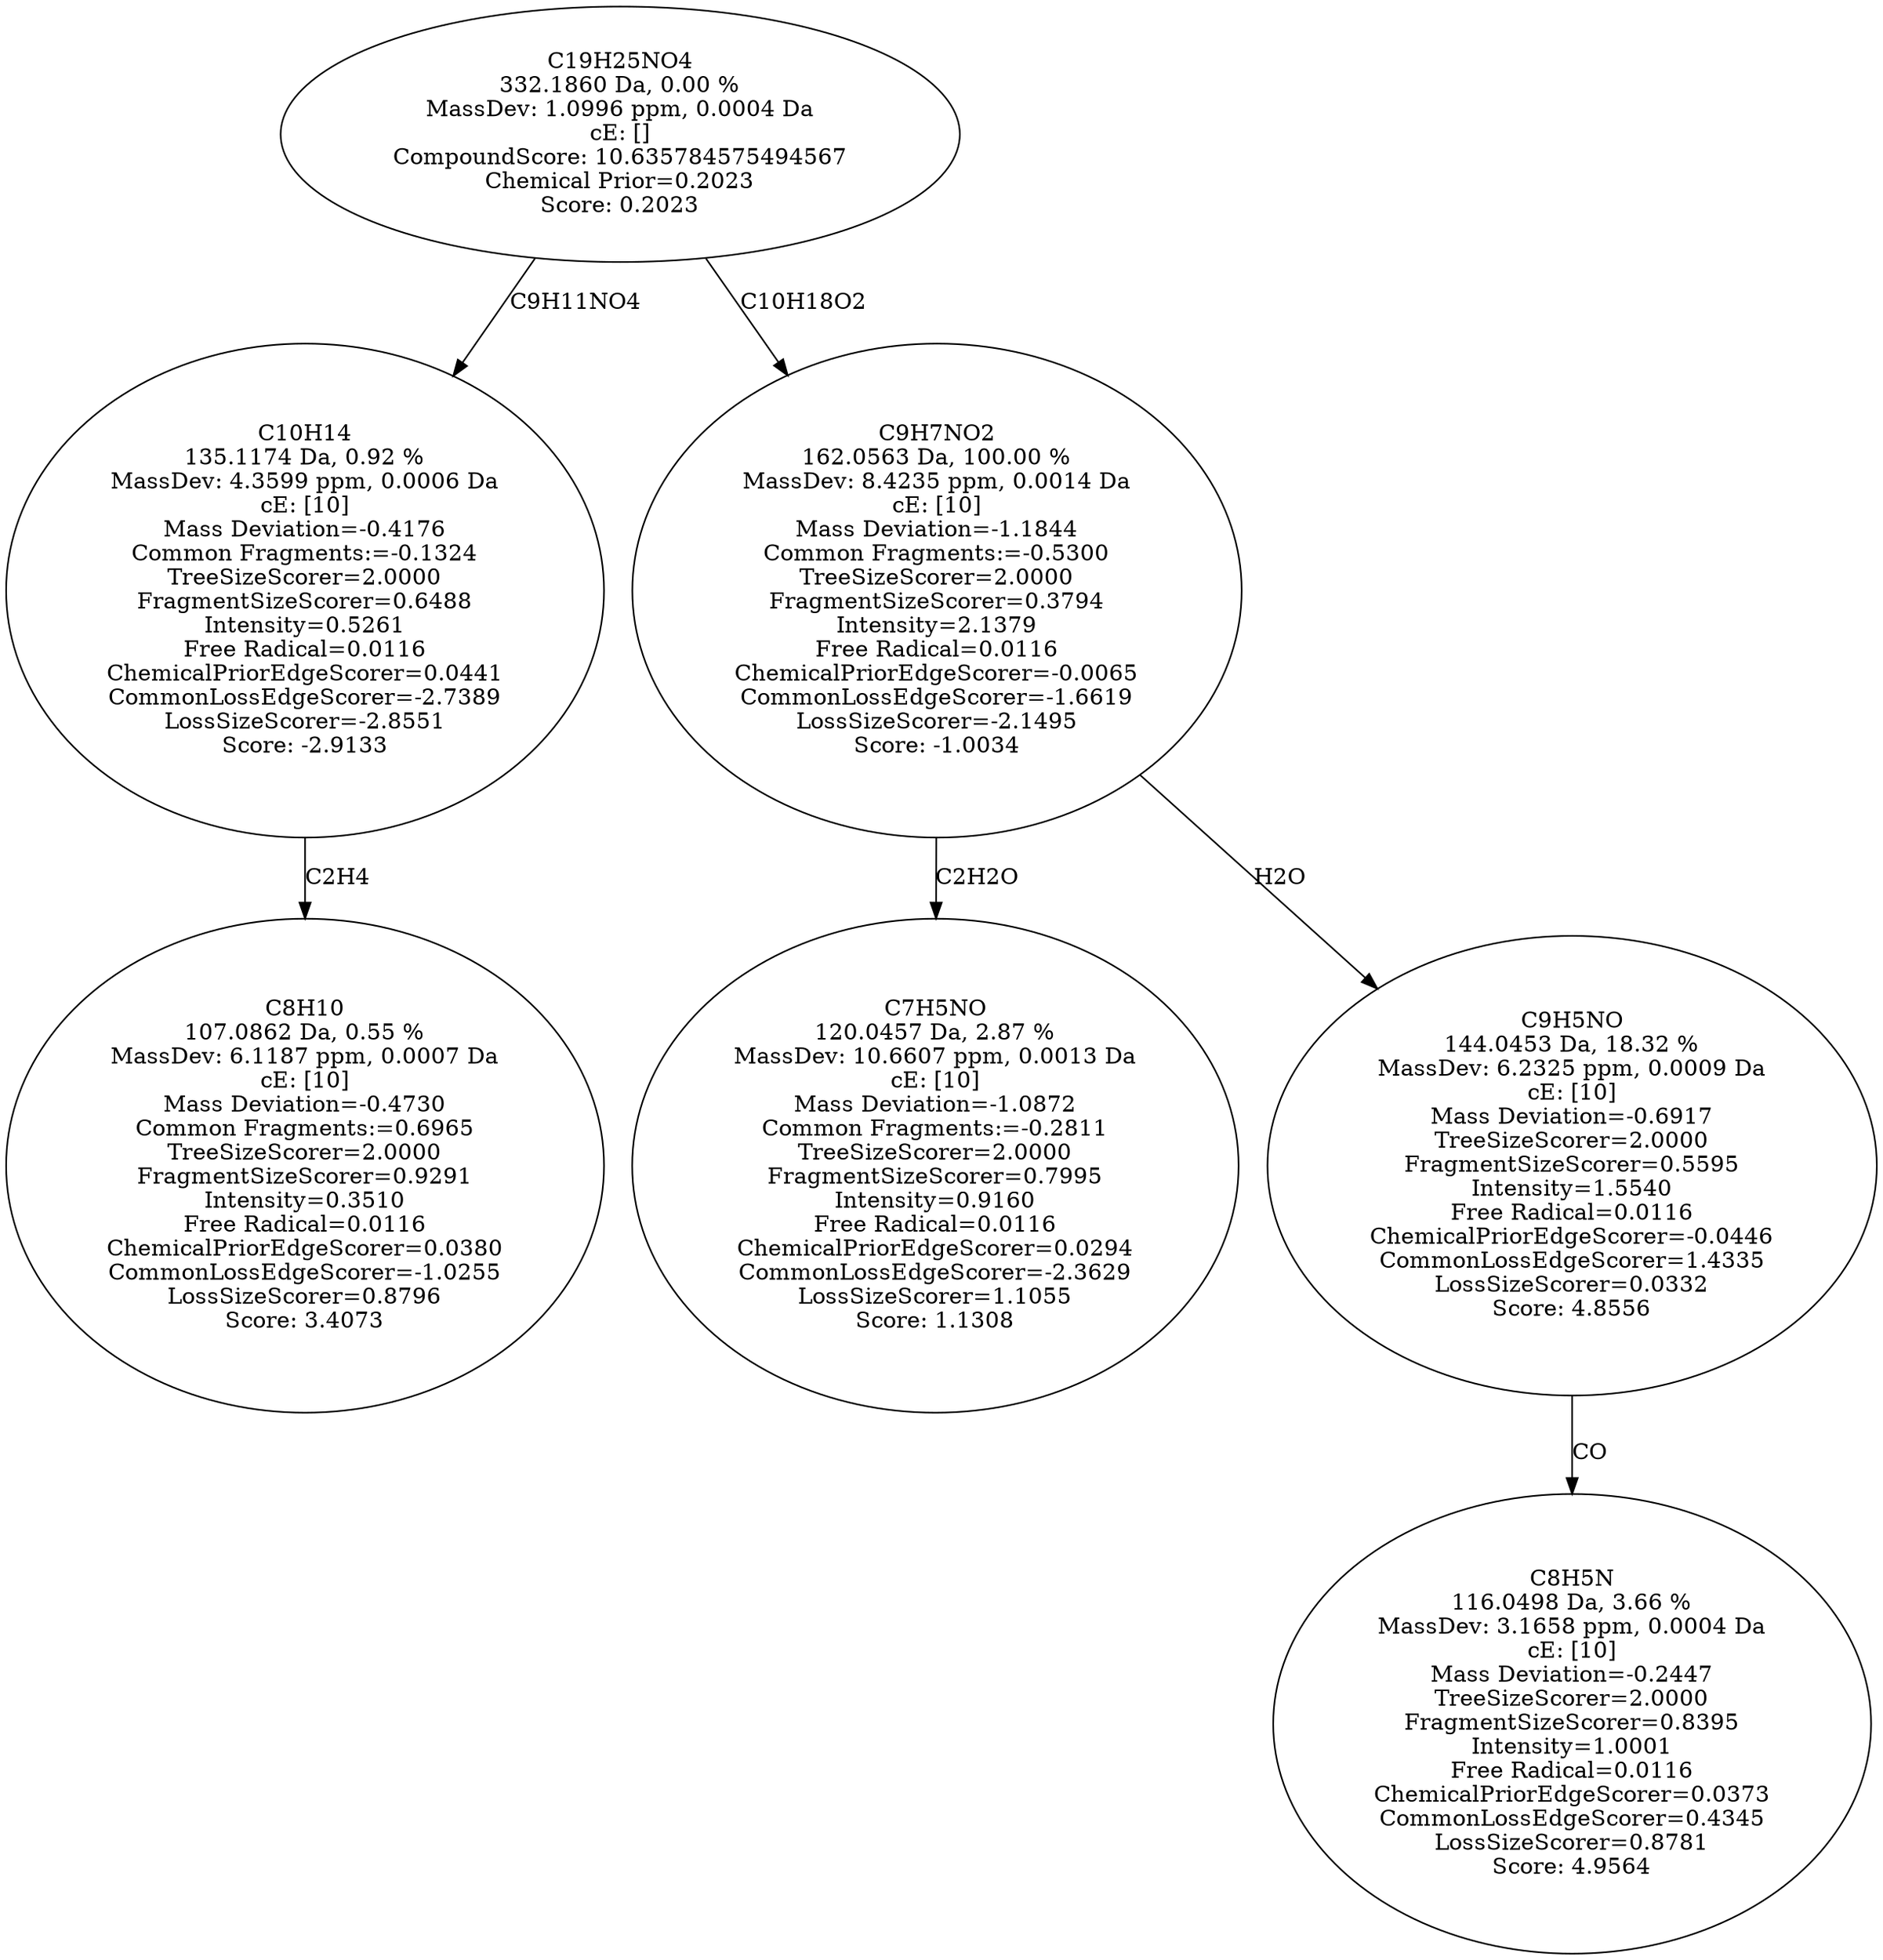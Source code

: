 strict digraph {
v1 [label="C8H10\n107.0862 Da, 0.55 %\nMassDev: 6.1187 ppm, 0.0007 Da\ncE: [10]\nMass Deviation=-0.4730\nCommon Fragments:=0.6965\nTreeSizeScorer=2.0000\nFragmentSizeScorer=0.9291\nIntensity=0.3510\nFree Radical=0.0116\nChemicalPriorEdgeScorer=0.0380\nCommonLossEdgeScorer=-1.0255\nLossSizeScorer=0.8796\nScore: 3.4073"];
v2 [label="C10H14\n135.1174 Da, 0.92 %\nMassDev: 4.3599 ppm, 0.0006 Da\ncE: [10]\nMass Deviation=-0.4176\nCommon Fragments:=-0.1324\nTreeSizeScorer=2.0000\nFragmentSizeScorer=0.6488\nIntensity=0.5261\nFree Radical=0.0116\nChemicalPriorEdgeScorer=0.0441\nCommonLossEdgeScorer=-2.7389\nLossSizeScorer=-2.8551\nScore: -2.9133"];
v3 [label="C7H5NO\n120.0457 Da, 2.87 %\nMassDev: 10.6607 ppm, 0.0013 Da\ncE: [10]\nMass Deviation=-1.0872\nCommon Fragments:=-0.2811\nTreeSizeScorer=2.0000\nFragmentSizeScorer=0.7995\nIntensity=0.9160\nFree Radical=0.0116\nChemicalPriorEdgeScorer=0.0294\nCommonLossEdgeScorer=-2.3629\nLossSizeScorer=1.1055\nScore: 1.1308"];
v4 [label="C8H5N\n116.0498 Da, 3.66 %\nMassDev: 3.1658 ppm, 0.0004 Da\ncE: [10]\nMass Deviation=-0.2447\nTreeSizeScorer=2.0000\nFragmentSizeScorer=0.8395\nIntensity=1.0001\nFree Radical=0.0116\nChemicalPriorEdgeScorer=0.0373\nCommonLossEdgeScorer=0.4345\nLossSizeScorer=0.8781\nScore: 4.9564"];
v5 [label="C9H5NO\n144.0453 Da, 18.32 %\nMassDev: 6.2325 ppm, 0.0009 Da\ncE: [10]\nMass Deviation=-0.6917\nTreeSizeScorer=2.0000\nFragmentSizeScorer=0.5595\nIntensity=1.5540\nFree Radical=0.0116\nChemicalPriorEdgeScorer=-0.0446\nCommonLossEdgeScorer=1.4335\nLossSizeScorer=0.0332\nScore: 4.8556"];
v6 [label="C9H7NO2\n162.0563 Da, 100.00 %\nMassDev: 8.4235 ppm, 0.0014 Da\ncE: [10]\nMass Deviation=-1.1844\nCommon Fragments:=-0.5300\nTreeSizeScorer=2.0000\nFragmentSizeScorer=0.3794\nIntensity=2.1379\nFree Radical=0.0116\nChemicalPriorEdgeScorer=-0.0065\nCommonLossEdgeScorer=-1.6619\nLossSizeScorer=-2.1495\nScore: -1.0034"];
v7 [label="C19H25NO4\n332.1860 Da, 0.00 %\nMassDev: 1.0996 ppm, 0.0004 Da\ncE: []\nCompoundScore: 10.635784575494567\nChemical Prior=0.2023\nScore: 0.2023"];
v2 -> v1 [label="C2H4"];
v7 -> v2 [label="C9H11NO4"];
v6 -> v3 [label="C2H2O"];
v5 -> v4 [label="CO"];
v6 -> v5 [label="H2O"];
v7 -> v6 [label="C10H18O2"];
}